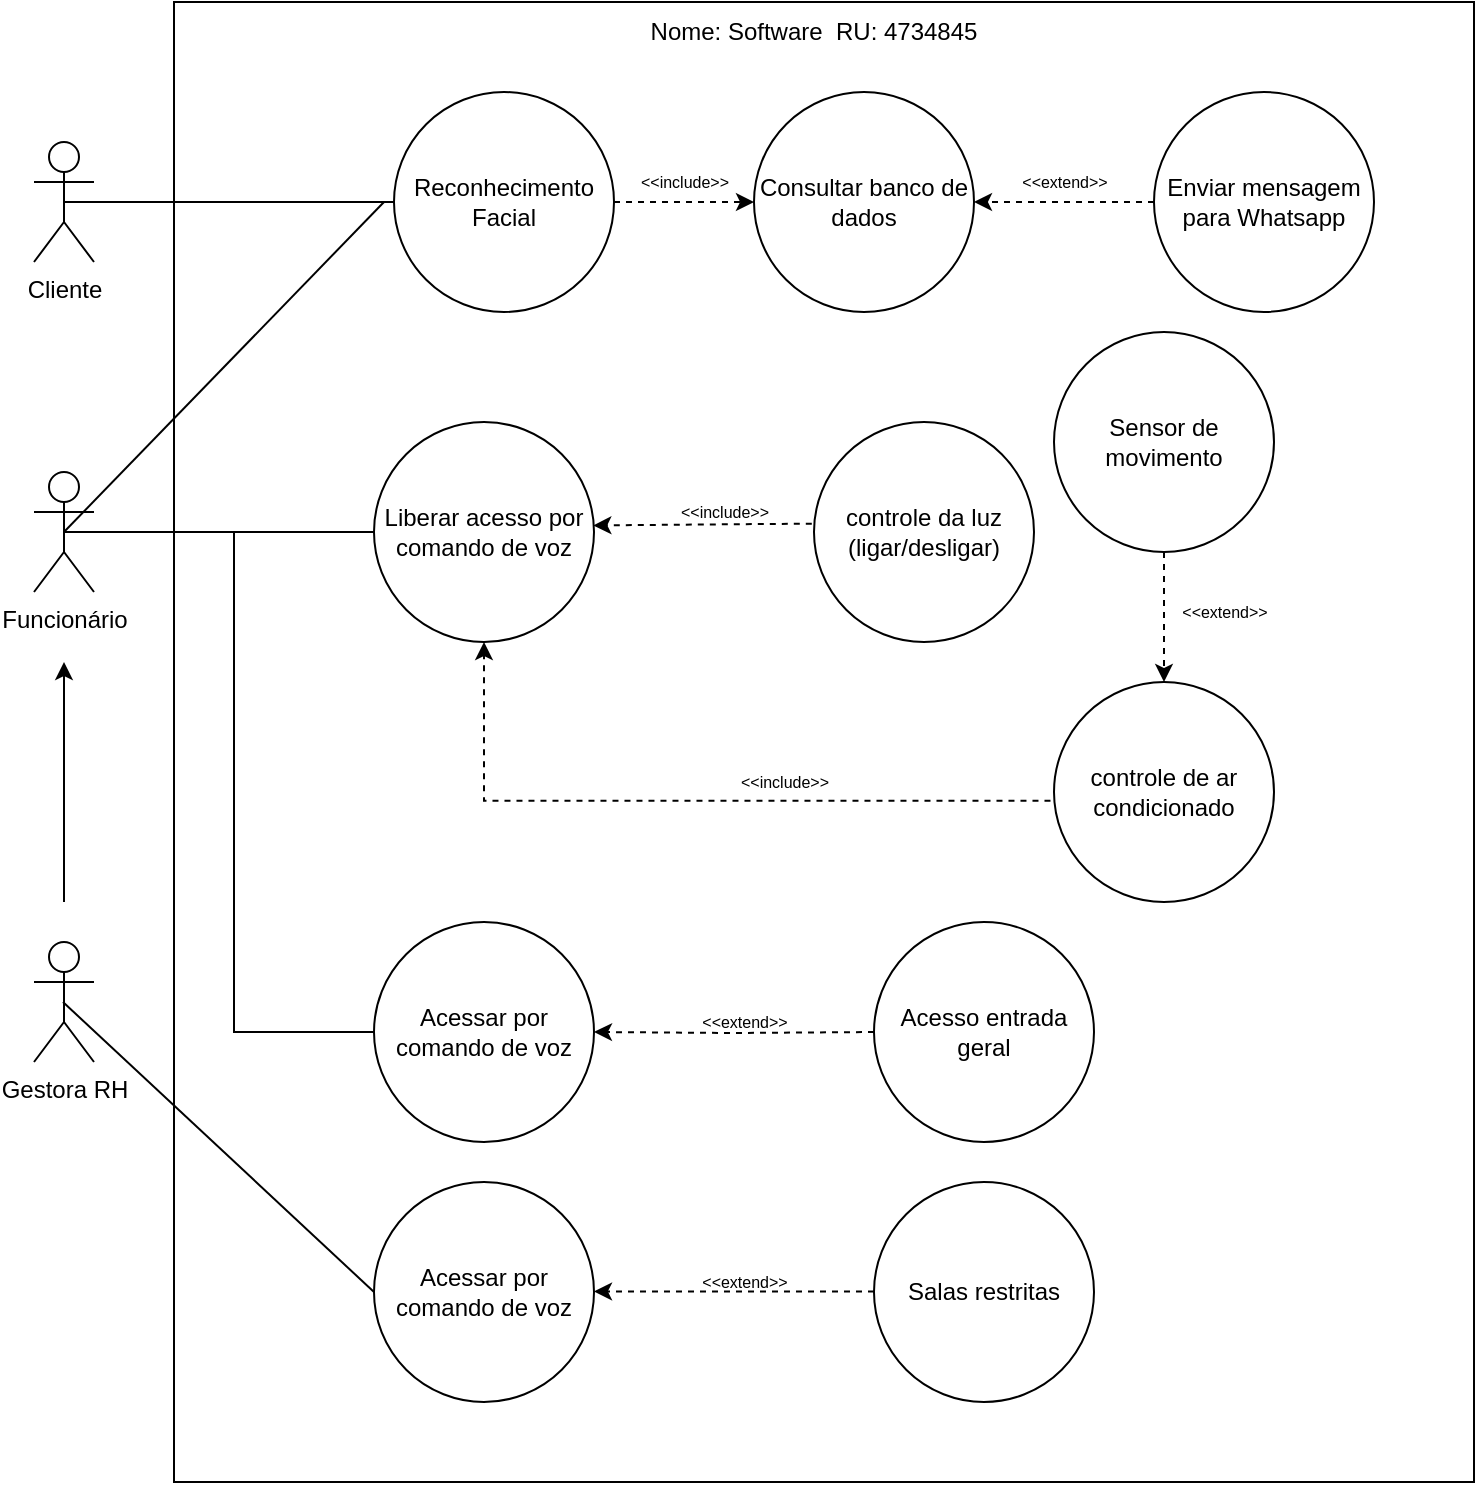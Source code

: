 <mxfile version="24.8.0">
  <diagram name="Page-1" id="SAEBvLp4JhCyk-JhMxbz">
    <mxGraphModel dx="1393" dy="763" grid="1" gridSize="10" guides="1" tooltips="1" connect="1" arrows="1" fold="1" page="1" pageScale="1" pageWidth="850" pageHeight="1100" background="#FFFFFF" math="0" shadow="0">
      <root>
        <mxCell id="0" />
        <mxCell id="1" parent="0" />
        <mxCell id="fE3-4CH88LTt8pQpbAM--1" value="Funcionário" style="shape=umlActor;verticalLabelPosition=bottom;verticalAlign=top;html=1;outlineConnect=0;" parent="1" vertex="1">
          <mxGeometry x="65" y="295" width="30" height="60" as="geometry" />
        </mxCell>
        <mxCell id="fE3-4CH88LTt8pQpbAM--2" value="Gestora RH" style="shape=umlActor;verticalLabelPosition=bottom;verticalAlign=top;html=1;outlineConnect=0;" parent="1" vertex="1">
          <mxGeometry x="65" y="530" width="30" height="60" as="geometry" />
        </mxCell>
        <mxCell id="fE3-4CH88LTt8pQpbAM--3" value="Cliente" style="shape=umlActor;verticalLabelPosition=bottom;verticalAlign=top;html=1;outlineConnect=0;" parent="1" vertex="1">
          <mxGeometry x="65" y="130" width="30" height="60" as="geometry" />
        </mxCell>
        <mxCell id="fE3-4CH88LTt8pQpbAM--9" value="Reconhecimento Facial" style="ellipse;whiteSpace=wrap;html=1;aspect=fixed;" parent="1" vertex="1">
          <mxGeometry x="245" y="105" width="110" height="110" as="geometry" />
        </mxCell>
        <mxCell id="fE3-4CH88LTt8pQpbAM--12" value="Liberar acesso por comando de voz" style="ellipse;whiteSpace=wrap;html=1;aspect=fixed;" parent="1" vertex="1">
          <mxGeometry x="235" y="270" width="110" height="110" as="geometry" />
        </mxCell>
        <mxCell id="fE3-4CH88LTt8pQpbAM--15" value="" style="endArrow=none;html=1;rounded=0;exitX=0.5;exitY=0.5;exitDx=0;exitDy=0;exitPerimeter=0;entryX=0;entryY=0.5;entryDx=0;entryDy=0;" parent="1" source="fE3-4CH88LTt8pQpbAM--3" target="fE3-4CH88LTt8pQpbAM--9" edge="1">
          <mxGeometry width="50" height="50" relative="1" as="geometry">
            <mxPoint x="175" y="240" as="sourcePoint" />
            <mxPoint x="225" y="190" as="targetPoint" />
          </mxGeometry>
        </mxCell>
        <mxCell id="fE3-4CH88LTt8pQpbAM--17" value="" style="endArrow=none;html=1;rounded=0;exitX=0.5;exitY=0.5;exitDx=0;exitDy=0;exitPerimeter=0;entryX=0;entryY=0.5;entryDx=0;entryDy=0;" parent="1" source="fE3-4CH88LTt8pQpbAM--1" target="fE3-4CH88LTt8pQpbAM--12" edge="1">
          <mxGeometry width="50" height="50" relative="1" as="geometry">
            <mxPoint x="115" y="334.71" as="sourcePoint" />
            <mxPoint x="270" y="334.71" as="targetPoint" />
          </mxGeometry>
        </mxCell>
        <mxCell id="fE3-4CH88LTt8pQpbAM--18" value="controle da luz (ligar/desligar)" style="ellipse;whiteSpace=wrap;html=1;aspect=fixed;" parent="1" vertex="1">
          <mxGeometry x="455" y="270" width="110" height="110" as="geometry" />
        </mxCell>
        <mxCell id="fE3-4CH88LTt8pQpbAM--22" value="" style="endArrow=classic;html=1;rounded=0;exitX=-0.01;exitY=0.462;exitDx=0;exitDy=0;entryX=0.997;entryY=0.47;entryDx=0;entryDy=0;entryPerimeter=0;dashed=1;exitPerimeter=0;" parent="1" source="fE3-4CH88LTt8pQpbAM--18" target="fE3-4CH88LTt8pQpbAM--12" edge="1">
          <mxGeometry width="50" height="50" relative="1" as="geometry">
            <mxPoint x="365" y="330" as="sourcePoint" />
            <mxPoint x="345" y="335" as="targetPoint" />
          </mxGeometry>
        </mxCell>
        <mxCell id="fE3-4CH88LTt8pQpbAM--24" value="&amp;lt;&amp;lt;include&amp;gt;&amp;gt;" style="text;html=1;align=center;verticalAlign=middle;resizable=0;points=[];autosize=1;strokeColor=none;fillColor=none;fontSize=8;" parent="1" vertex="1">
          <mxGeometry x="375" y="305" width="70" height="20" as="geometry" />
        </mxCell>
        <mxCell id="fE3-4CH88LTt8pQpbAM--25" value="Sensor de movimento" style="ellipse;whiteSpace=wrap;html=1;aspect=fixed;" parent="1" vertex="1">
          <mxGeometry x="575" y="225" width="110" height="110" as="geometry" />
        </mxCell>
        <mxCell id="fE3-4CH88LTt8pQpbAM--26" value="controle de ar condicionado" style="ellipse;whiteSpace=wrap;html=1;aspect=fixed;" parent="1" vertex="1">
          <mxGeometry x="575" y="400" width="110" height="110" as="geometry" />
        </mxCell>
        <mxCell id="fE3-4CH88LTt8pQpbAM--27" value="" style="endArrow=classic;html=1;rounded=0;exitX=-0.016;exitY=0.54;exitDx=0;exitDy=0;entryX=0.5;entryY=1;entryDx=0;entryDy=0;dashed=1;exitPerimeter=0;edgeStyle=orthogonalEdgeStyle;" parent="1" source="fE3-4CH88LTt8pQpbAM--26" target="fE3-4CH88LTt8pQpbAM--12" edge="1">
          <mxGeometry width="50" height="50" relative="1" as="geometry">
            <mxPoint x="464" y="331" as="sourcePoint" />
            <mxPoint x="355" y="332" as="targetPoint" />
          </mxGeometry>
        </mxCell>
        <mxCell id="fE3-4CH88LTt8pQpbAM--28" value="" style="endArrow=classic;html=1;rounded=0;entryX=0.5;entryY=0;entryDx=0;entryDy=0;dashed=1;exitX=0.5;exitY=1;exitDx=0;exitDy=0;" parent="1" source="fE3-4CH88LTt8pQpbAM--25" target="fE3-4CH88LTt8pQpbAM--26" edge="1">
          <mxGeometry width="50" height="50" relative="1" as="geometry">
            <mxPoint x="620" y="310" as="sourcePoint" />
            <mxPoint x="300" y="390" as="targetPoint" />
          </mxGeometry>
        </mxCell>
        <mxCell id="fE3-4CH88LTt8pQpbAM--29" value="&amp;lt;&amp;lt;extend&amp;gt;&amp;gt;" style="text;html=1;align=center;verticalAlign=middle;resizable=0;points=[];autosize=1;strokeColor=none;fillColor=none;fontSize=8;" parent="1" vertex="1">
          <mxGeometry x="625" y="355" width="70" height="20" as="geometry" />
        </mxCell>
        <mxCell id="fE3-4CH88LTt8pQpbAM--30" value="&amp;lt;&amp;lt;include&amp;gt;&amp;gt;" style="text;html=1;align=center;verticalAlign=middle;resizable=0;points=[];autosize=1;strokeColor=none;fillColor=none;fontSize=8;" parent="1" vertex="1">
          <mxGeometry x="405" y="440" width="70" height="20" as="geometry" />
        </mxCell>
        <mxCell id="fE3-4CH88LTt8pQpbAM--31" value="Consultar banco de dados" style="ellipse;whiteSpace=wrap;html=1;aspect=fixed;" parent="1" vertex="1">
          <mxGeometry x="425" y="105" width="110" height="110" as="geometry" />
        </mxCell>
        <mxCell id="fE3-4CH88LTt8pQpbAM--32" value="" style="endArrow=classic;html=1;rounded=0;exitX=1;exitY=0.5;exitDx=0;exitDy=0;entryX=0;entryY=0.5;entryDx=0;entryDy=0;dashed=1;" parent="1" source="fE3-4CH88LTt8pQpbAM--9" target="fE3-4CH88LTt8pQpbAM--31" edge="1">
          <mxGeometry width="50" height="50" relative="1" as="geometry">
            <mxPoint x="429" y="230" as="sourcePoint" />
            <mxPoint x="320" y="231" as="targetPoint" />
          </mxGeometry>
        </mxCell>
        <mxCell id="fE3-4CH88LTt8pQpbAM--33" value="&amp;lt;&amp;lt;extend&amp;gt;&amp;gt;" style="text;html=1;align=center;verticalAlign=middle;resizable=0;points=[];autosize=1;strokeColor=none;fillColor=none;fontSize=8;" parent="1" vertex="1">
          <mxGeometry x="545" y="140" width="70" height="20" as="geometry" />
        </mxCell>
        <mxCell id="fE3-4CH88LTt8pQpbAM--34" value="Enviar mensagem para Whatsapp" style="ellipse;whiteSpace=wrap;html=1;aspect=fixed;" parent="1" vertex="1">
          <mxGeometry x="625" y="105" width="110" height="110" as="geometry" />
        </mxCell>
        <mxCell id="fE3-4CH88LTt8pQpbAM--35" value="" style="endArrow=classic;html=1;rounded=0;exitX=0;exitY=0.5;exitDx=0;exitDy=0;entryX=1;entryY=0.5;entryDx=0;entryDy=0;dashed=1;" parent="1" source="fE3-4CH88LTt8pQpbAM--34" target="fE3-4CH88LTt8pQpbAM--31" edge="1">
          <mxGeometry width="50" height="50" relative="1" as="geometry">
            <mxPoint x="575" y="170" as="sourcePoint" />
            <mxPoint x="645" y="170" as="targetPoint" />
          </mxGeometry>
        </mxCell>
        <mxCell id="fE3-4CH88LTt8pQpbAM--37" value="Acessar por comando de voz" style="ellipse;whiteSpace=wrap;html=1;aspect=fixed;" parent="1" vertex="1">
          <mxGeometry x="235" y="520" width="110" height="110" as="geometry" />
        </mxCell>
        <mxCell id="fE3-4CH88LTt8pQpbAM--38" value="Acesso entrada geral" style="ellipse;whiteSpace=wrap;html=1;aspect=fixed;" parent="1" vertex="1">
          <mxGeometry x="485" y="520" width="110" height="110" as="geometry" />
        </mxCell>
        <mxCell id="fE3-4CH88LTt8pQpbAM--39" value="" style="endArrow=classic;html=1;rounded=0;entryX=1;entryY=0.5;entryDx=0;entryDy=0;dashed=1;edgeStyle=orthogonalEdgeStyle;" parent="1" target="fE3-4CH88LTt8pQpbAM--37" edge="1">
          <mxGeometry width="50" height="50" relative="1" as="geometry">
            <mxPoint x="485" y="575" as="sourcePoint" />
            <mxPoint x="375" y="530" as="targetPoint" />
          </mxGeometry>
        </mxCell>
        <mxCell id="fE3-4CH88LTt8pQpbAM--40" value="&amp;lt;&amp;lt;extend&amp;gt;&amp;gt;" style="text;html=1;align=center;verticalAlign=middle;resizable=0;points=[];autosize=1;strokeColor=none;fillColor=none;fontSize=8;" parent="1" vertex="1">
          <mxGeometry x="385" y="560" width="70" height="20" as="geometry" />
        </mxCell>
        <mxCell id="fE3-4CH88LTt8pQpbAM--41" value="" style="endArrow=none;html=1;rounded=0;entryX=0;entryY=0.5;entryDx=0;entryDy=0;exitX=0.5;exitY=0.5;exitDx=0;exitDy=0;exitPerimeter=0;edgeStyle=orthogonalEdgeStyle;" parent="1" source="fE3-4CH88LTt8pQpbAM--1" target="fE3-4CH88LTt8pQpbAM--37" edge="1">
          <mxGeometry width="50" height="50" relative="1" as="geometry">
            <mxPoint x="90" y="335" as="sourcePoint" />
            <mxPoint x="245" y="335" as="targetPoint" />
          </mxGeometry>
        </mxCell>
        <mxCell id="fE3-4CH88LTt8pQpbAM--43" value="" style="endArrow=none;html=1;rounded=0;entryX=0;entryY=0.5;entryDx=0;entryDy=0;exitX=0.5;exitY=0.5;exitDx=0;exitDy=0;exitPerimeter=0;" parent="1" target="fE3-4CH88LTt8pQpbAM--44" edge="1">
          <mxGeometry width="50" height="50" relative="1" as="geometry">
            <mxPoint x="79.49" y="560" as="sourcePoint" />
            <mxPoint x="234.49" y="810" as="targetPoint" />
          </mxGeometry>
        </mxCell>
        <mxCell id="fE3-4CH88LTt8pQpbAM--44" value="Acessar por comando de voz" style="ellipse;whiteSpace=wrap;html=1;aspect=fixed;" parent="1" vertex="1">
          <mxGeometry x="235" y="650" width="110" height="110" as="geometry" />
        </mxCell>
        <mxCell id="fE3-4CH88LTt8pQpbAM--45" value="" style="endArrow=classic;html=1;rounded=0;entryX=1;entryY=0.5;entryDx=0;entryDy=0;dashed=1;edgeStyle=orthogonalEdgeStyle;" parent="1" edge="1">
          <mxGeometry width="50" height="50" relative="1" as="geometry">
            <mxPoint x="485" y="704.71" as="sourcePoint" />
            <mxPoint x="345" y="704.71" as="targetPoint" />
          </mxGeometry>
        </mxCell>
        <mxCell id="fE3-4CH88LTt8pQpbAM--46" value="Salas restritas" style="ellipse;whiteSpace=wrap;html=1;aspect=fixed;" parent="1" vertex="1">
          <mxGeometry x="485" y="650" width="110" height="110" as="geometry" />
        </mxCell>
        <mxCell id="fE3-4CH88LTt8pQpbAM--47" value="&amp;lt;&amp;lt;extend&amp;gt;&amp;gt;" style="text;html=1;align=center;verticalAlign=middle;resizable=0;points=[];autosize=1;strokeColor=none;fillColor=none;fontSize=8;" parent="1" vertex="1">
          <mxGeometry x="385" y="690" width="70" height="20" as="geometry" />
        </mxCell>
        <mxCell id="fE3-4CH88LTt8pQpbAM--48" value="&amp;lt;&amp;lt;include&amp;gt;&amp;gt;" style="text;html=1;align=center;verticalAlign=middle;resizable=0;points=[];autosize=1;strokeColor=none;fillColor=none;fontSize=8;" parent="1" vertex="1">
          <mxGeometry x="355" y="140" width="70" height="20" as="geometry" />
        </mxCell>
        <mxCell id="fE3-4CH88LTt8pQpbAM--49" value="" style="rounded=0;whiteSpace=wrap;html=1;fillColor=none;" parent="1" vertex="1">
          <mxGeometry x="135" y="60" width="650" height="740" as="geometry" />
        </mxCell>
        <mxCell id="fE3-4CH88LTt8pQpbAM--50" value="Nome: Software&amp;nbsp; RU: 4734845" style="text;html=1;align=center;verticalAlign=middle;whiteSpace=wrap;rounded=0;" parent="1" vertex="1">
          <mxGeometry x="365" y="60" width="180" height="30" as="geometry" />
        </mxCell>
        <mxCell id="jO1hT4aStdlynfYOAmfL-1" value="" style="endArrow=classic;html=1;rounded=0;" edge="1" parent="1">
          <mxGeometry width="50" height="50" relative="1" as="geometry">
            <mxPoint x="80" y="510" as="sourcePoint" />
            <mxPoint x="80" y="390" as="targetPoint" />
          </mxGeometry>
        </mxCell>
        <mxCell id="jO1hT4aStdlynfYOAmfL-2" value="" style="endArrow=none;html=1;rounded=0;" edge="1" parent="1">
          <mxGeometry width="50" height="50" relative="1" as="geometry">
            <mxPoint x="80" y="325" as="sourcePoint" />
            <mxPoint x="240" y="160" as="targetPoint" />
          </mxGeometry>
        </mxCell>
      </root>
    </mxGraphModel>
  </diagram>
</mxfile>
